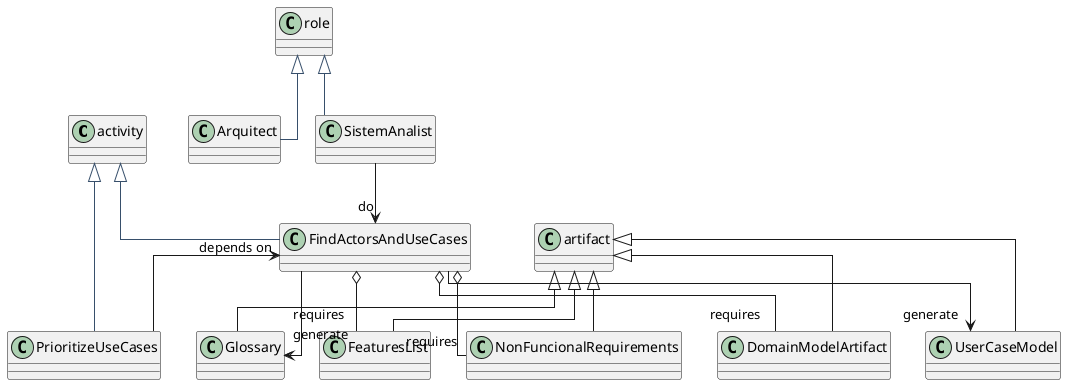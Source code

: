 @startuml
top to bottom direction
skinparam Linetype ortho


activity <|-[#374F6B]- FindActorsAndUseCases
activity <|-[#374F6B]- PrioritizeUseCases

role <|-[#374F6B]- SistemAnalist
role <|-[#374F6B]- Arquitect

artifact <|-- FeaturesList
artifact <|-- NonFuncionalRequirements
artifact <|-- DomainModelArtifact
artifact <|-- UserCaseModel
artifact <|-- Glossary

SistemAnalist --> "do" FindActorsAndUseCases

FindActorsAndUseCases "depends on" <--  PrioritizeUseCases

FindActorsAndUseCases o-- "requires" FeaturesList
FindActorsAndUseCases o-- "requires" NonFuncionalRequirements
FindActorsAndUseCases o-- "requires" DomainModelArtifact
FindActorsAndUseCases --> "generate" UserCaseModel
FindActorsAndUseCases --> "generate" Glossary

@enduml